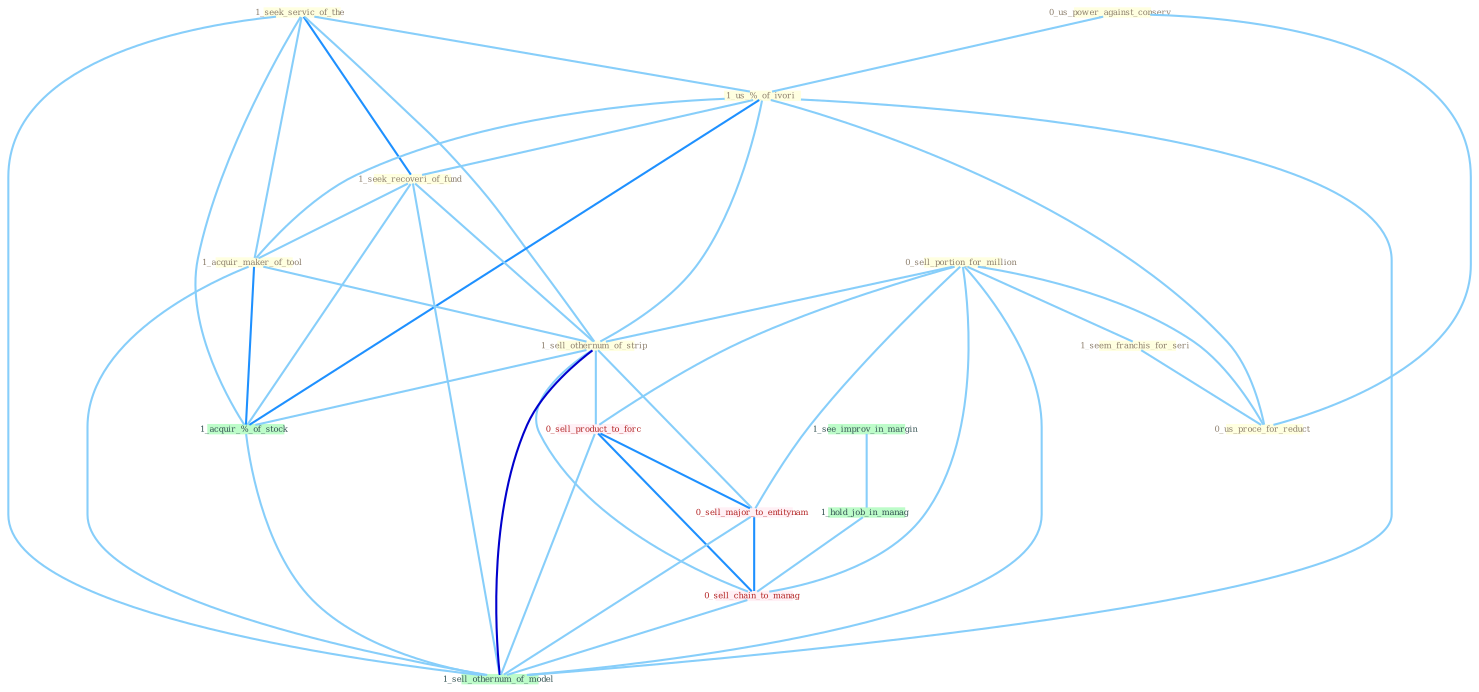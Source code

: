 Graph G{ 
    node
    [shape=polygon,style=filled,width=.5,height=.06,color="#BDFCC9",fixedsize=true,fontsize=4,
    fontcolor="#2f4f4f"];
    {node
    [color="#ffffe0", fontcolor="#8b7d6b"] "1_seek_servic_of_the " "0_us_power_against_conserv " "1_us_%_of_ivori " "0_sell_portion_for_million " "1_seek_recoveri_of_fund " "1_acquir_maker_of_tool " "1_seem_franchis_for_seri " "1_sell_othernum_of_strip " "0_us_proce_for_reduct "}
{node [color="#fff0f5", fontcolor="#b22222"] "0_sell_product_to_forc " "0_sell_major_to_entitynam " "0_sell_chain_to_manag "}
edge [color="#B0E2FF"];

	"1_seek_servic_of_the " -- "1_us_%_of_ivori " [w="1", color="#87cefa" ];
	"1_seek_servic_of_the " -- "1_seek_recoveri_of_fund " [w="2", color="#1e90ff" , len=0.8];
	"1_seek_servic_of_the " -- "1_acquir_maker_of_tool " [w="1", color="#87cefa" ];
	"1_seek_servic_of_the " -- "1_sell_othernum_of_strip " [w="1", color="#87cefa" ];
	"1_seek_servic_of_the " -- "1_acquir_%_of_stock " [w="1", color="#87cefa" ];
	"1_seek_servic_of_the " -- "1_sell_othernum_of_model " [w="1", color="#87cefa" ];
	"0_us_power_against_conserv " -- "1_us_%_of_ivori " [w="1", color="#87cefa" ];
	"0_us_power_against_conserv " -- "0_us_proce_for_reduct " [w="1", color="#87cefa" ];
	"1_us_%_of_ivori " -- "1_seek_recoveri_of_fund " [w="1", color="#87cefa" ];
	"1_us_%_of_ivori " -- "1_acquir_maker_of_tool " [w="1", color="#87cefa" ];
	"1_us_%_of_ivori " -- "1_sell_othernum_of_strip " [w="1", color="#87cefa" ];
	"1_us_%_of_ivori " -- "0_us_proce_for_reduct " [w="1", color="#87cefa" ];
	"1_us_%_of_ivori " -- "1_acquir_%_of_stock " [w="2", color="#1e90ff" , len=0.8];
	"1_us_%_of_ivori " -- "1_sell_othernum_of_model " [w="1", color="#87cefa" ];
	"0_sell_portion_for_million " -- "1_seem_franchis_for_seri " [w="1", color="#87cefa" ];
	"0_sell_portion_for_million " -- "1_sell_othernum_of_strip " [w="1", color="#87cefa" ];
	"0_sell_portion_for_million " -- "0_us_proce_for_reduct " [w="1", color="#87cefa" ];
	"0_sell_portion_for_million " -- "0_sell_product_to_forc " [w="1", color="#87cefa" ];
	"0_sell_portion_for_million " -- "0_sell_major_to_entitynam " [w="1", color="#87cefa" ];
	"0_sell_portion_for_million " -- "0_sell_chain_to_manag " [w="1", color="#87cefa" ];
	"0_sell_portion_for_million " -- "1_sell_othernum_of_model " [w="1", color="#87cefa" ];
	"1_seek_recoveri_of_fund " -- "1_acquir_maker_of_tool " [w="1", color="#87cefa" ];
	"1_seek_recoveri_of_fund " -- "1_sell_othernum_of_strip " [w="1", color="#87cefa" ];
	"1_seek_recoveri_of_fund " -- "1_acquir_%_of_stock " [w="1", color="#87cefa" ];
	"1_seek_recoveri_of_fund " -- "1_sell_othernum_of_model " [w="1", color="#87cefa" ];
	"1_acquir_maker_of_tool " -- "1_sell_othernum_of_strip " [w="1", color="#87cefa" ];
	"1_acquir_maker_of_tool " -- "1_acquir_%_of_stock " [w="2", color="#1e90ff" , len=0.8];
	"1_acquir_maker_of_tool " -- "1_sell_othernum_of_model " [w="1", color="#87cefa" ];
	"1_seem_franchis_for_seri " -- "0_us_proce_for_reduct " [w="1", color="#87cefa" ];
	"1_sell_othernum_of_strip " -- "1_acquir_%_of_stock " [w="1", color="#87cefa" ];
	"1_sell_othernum_of_strip " -- "0_sell_product_to_forc " [w="1", color="#87cefa" ];
	"1_sell_othernum_of_strip " -- "0_sell_major_to_entitynam " [w="1", color="#87cefa" ];
	"1_sell_othernum_of_strip " -- "0_sell_chain_to_manag " [w="1", color="#87cefa" ];
	"1_sell_othernum_of_strip " -- "1_sell_othernum_of_model " [w="3", color="#0000cd" , len=0.6];
	"1_see_improv_in_margin " -- "1_hold_job_in_manag " [w="1", color="#87cefa" ];
	"1_acquir_%_of_stock " -- "1_sell_othernum_of_model " [w="1", color="#87cefa" ];
	"1_hold_job_in_manag " -- "0_sell_chain_to_manag " [w="1", color="#87cefa" ];
	"0_sell_product_to_forc " -- "0_sell_major_to_entitynam " [w="2", color="#1e90ff" , len=0.8];
	"0_sell_product_to_forc " -- "0_sell_chain_to_manag " [w="2", color="#1e90ff" , len=0.8];
	"0_sell_product_to_forc " -- "1_sell_othernum_of_model " [w="1", color="#87cefa" ];
	"0_sell_major_to_entitynam " -- "0_sell_chain_to_manag " [w="2", color="#1e90ff" , len=0.8];
	"0_sell_major_to_entitynam " -- "1_sell_othernum_of_model " [w="1", color="#87cefa" ];
	"0_sell_chain_to_manag " -- "1_sell_othernum_of_model " [w="1", color="#87cefa" ];
}